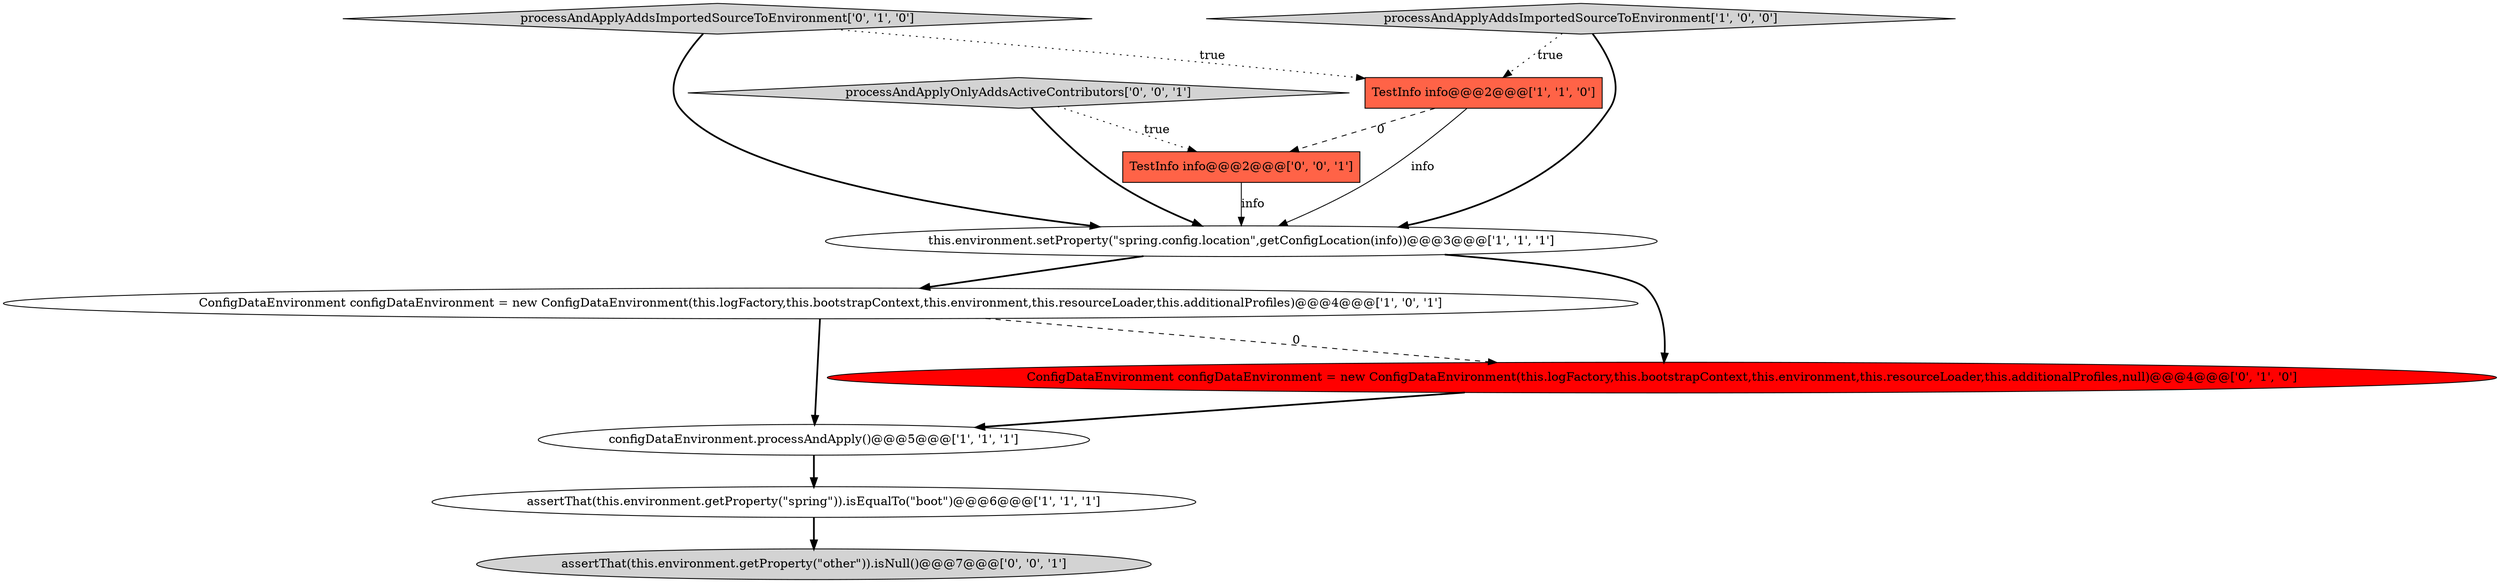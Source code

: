 digraph {
4 [style = filled, label = "assertThat(this.environment.getProperty(\"spring\")).isEqualTo(\"boot\")@@@6@@@['1', '1', '1']", fillcolor = white, shape = ellipse image = "AAA0AAABBB1BBB"];
10 [style = filled, label = "TestInfo info@@@2@@@['0', '0', '1']", fillcolor = tomato, shape = box image = "AAA0AAABBB3BBB"];
9 [style = filled, label = "assertThat(this.environment.getProperty(\"other\")).isNull()@@@7@@@['0', '0', '1']", fillcolor = lightgray, shape = ellipse image = "AAA0AAABBB3BBB"];
7 [style = filled, label = "ConfigDataEnvironment configDataEnvironment = new ConfigDataEnvironment(this.logFactory,this.bootstrapContext,this.environment,this.resourceLoader,this.additionalProfiles,null)@@@4@@@['0', '1', '0']", fillcolor = red, shape = ellipse image = "AAA1AAABBB2BBB"];
6 [style = filled, label = "processAndApplyAddsImportedSourceToEnvironment['0', '1', '0']", fillcolor = lightgray, shape = diamond image = "AAA0AAABBB2BBB"];
8 [style = filled, label = "processAndApplyOnlyAddsActiveContributors['0', '0', '1']", fillcolor = lightgray, shape = diamond image = "AAA0AAABBB3BBB"];
1 [style = filled, label = "processAndApplyAddsImportedSourceToEnvironment['1', '0', '0']", fillcolor = lightgray, shape = diamond image = "AAA0AAABBB1BBB"];
5 [style = filled, label = "ConfigDataEnvironment configDataEnvironment = new ConfigDataEnvironment(this.logFactory,this.bootstrapContext,this.environment,this.resourceLoader,this.additionalProfiles)@@@4@@@['1', '0', '1']", fillcolor = white, shape = ellipse image = "AAA0AAABBB1BBB"];
0 [style = filled, label = "configDataEnvironment.processAndApply()@@@5@@@['1', '1', '1']", fillcolor = white, shape = ellipse image = "AAA0AAABBB1BBB"];
3 [style = filled, label = "this.environment.setProperty(\"spring.config.location\",getConfigLocation(info))@@@3@@@['1', '1', '1']", fillcolor = white, shape = ellipse image = "AAA0AAABBB1BBB"];
2 [style = filled, label = "TestInfo info@@@2@@@['1', '1', '0']", fillcolor = tomato, shape = box image = "AAA0AAABBB1BBB"];
1->3 [style = bold, label=""];
4->9 [style = bold, label=""];
6->3 [style = bold, label=""];
3->5 [style = bold, label=""];
10->3 [style = solid, label="info"];
7->0 [style = bold, label=""];
6->2 [style = dotted, label="true"];
2->3 [style = solid, label="info"];
1->2 [style = dotted, label="true"];
5->0 [style = bold, label=""];
3->7 [style = bold, label=""];
8->10 [style = dotted, label="true"];
0->4 [style = bold, label=""];
5->7 [style = dashed, label="0"];
2->10 [style = dashed, label="0"];
8->3 [style = bold, label=""];
}
